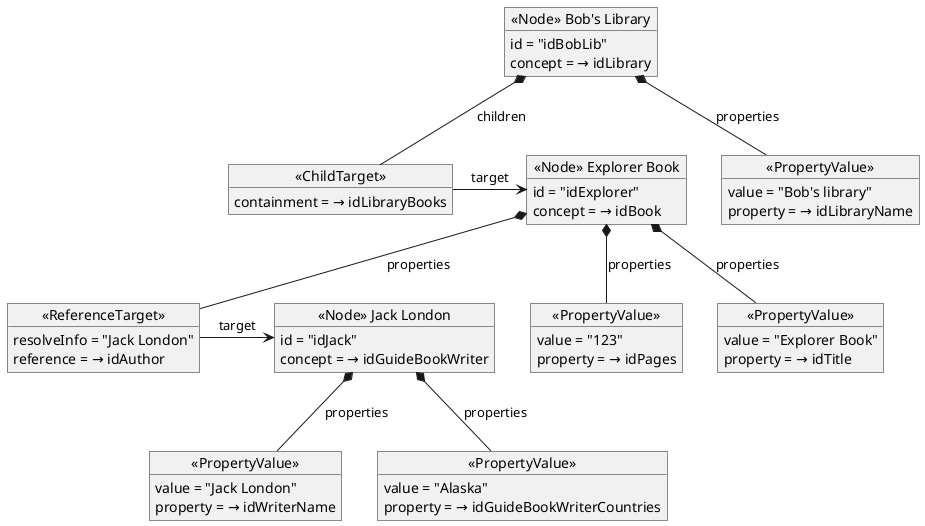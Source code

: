 @startuml
' Library

object "<<Node>> Bob's Library" as library {
    id = "idBobLib"
    concept = → idLibrary
}

object "<<PropertyValue>>" as libraryName {
    value = "Bob's library"
    property = → idLibraryName
}

library *-- libraryName: properties

' Explorer book

object "<<Node>> Explorer Book" as explorerBook {
    id = "idExplorer"
    concept = → idBook
}

object "<<ChildTarget>>" as libraryExplorerBook {
    containment = → idLibraryBooks
}
library *-- libraryExplorerBook: children
libraryExplorerBook -> explorerBook: target

object "<<PropertyValue>>" as explorerBookPages {
    value = "123"
    property = → idPages
}
explorerBook *-- explorerBookPages: properties

object "<<PropertyValue>>" as explorerBookTitle {
    value = "Explorer Book"
    property = → idTitle
}
explorerBook *-- explorerBookTitle: properties

object "<<ReferenceTarget>>" as explorerBookAuthor {
    resolveInfo = "Jack London"
    reference = → idAuthor
}
explorerBook *-- explorerBookAuthor: properties

' Jack London
object "<<Node>> Jack London" as jackLondon {
    id = "idJack"
    concept = → idGuideBookWriter
}

object "<<PropertyValue>>" as jackLondonName {
    value = "Jack London"
    property = → idWriterName
}
jackLondon *-- jackLondonName: properties

object "<<PropertyValue>>" as jackLondonCountries {
    value = "Alaska"
    property = → idGuideBookWriterCountries
}
jackLondon *-- jackLondonCountries: properties

explorerBookAuthor -> jackLondon: target
@enduml
